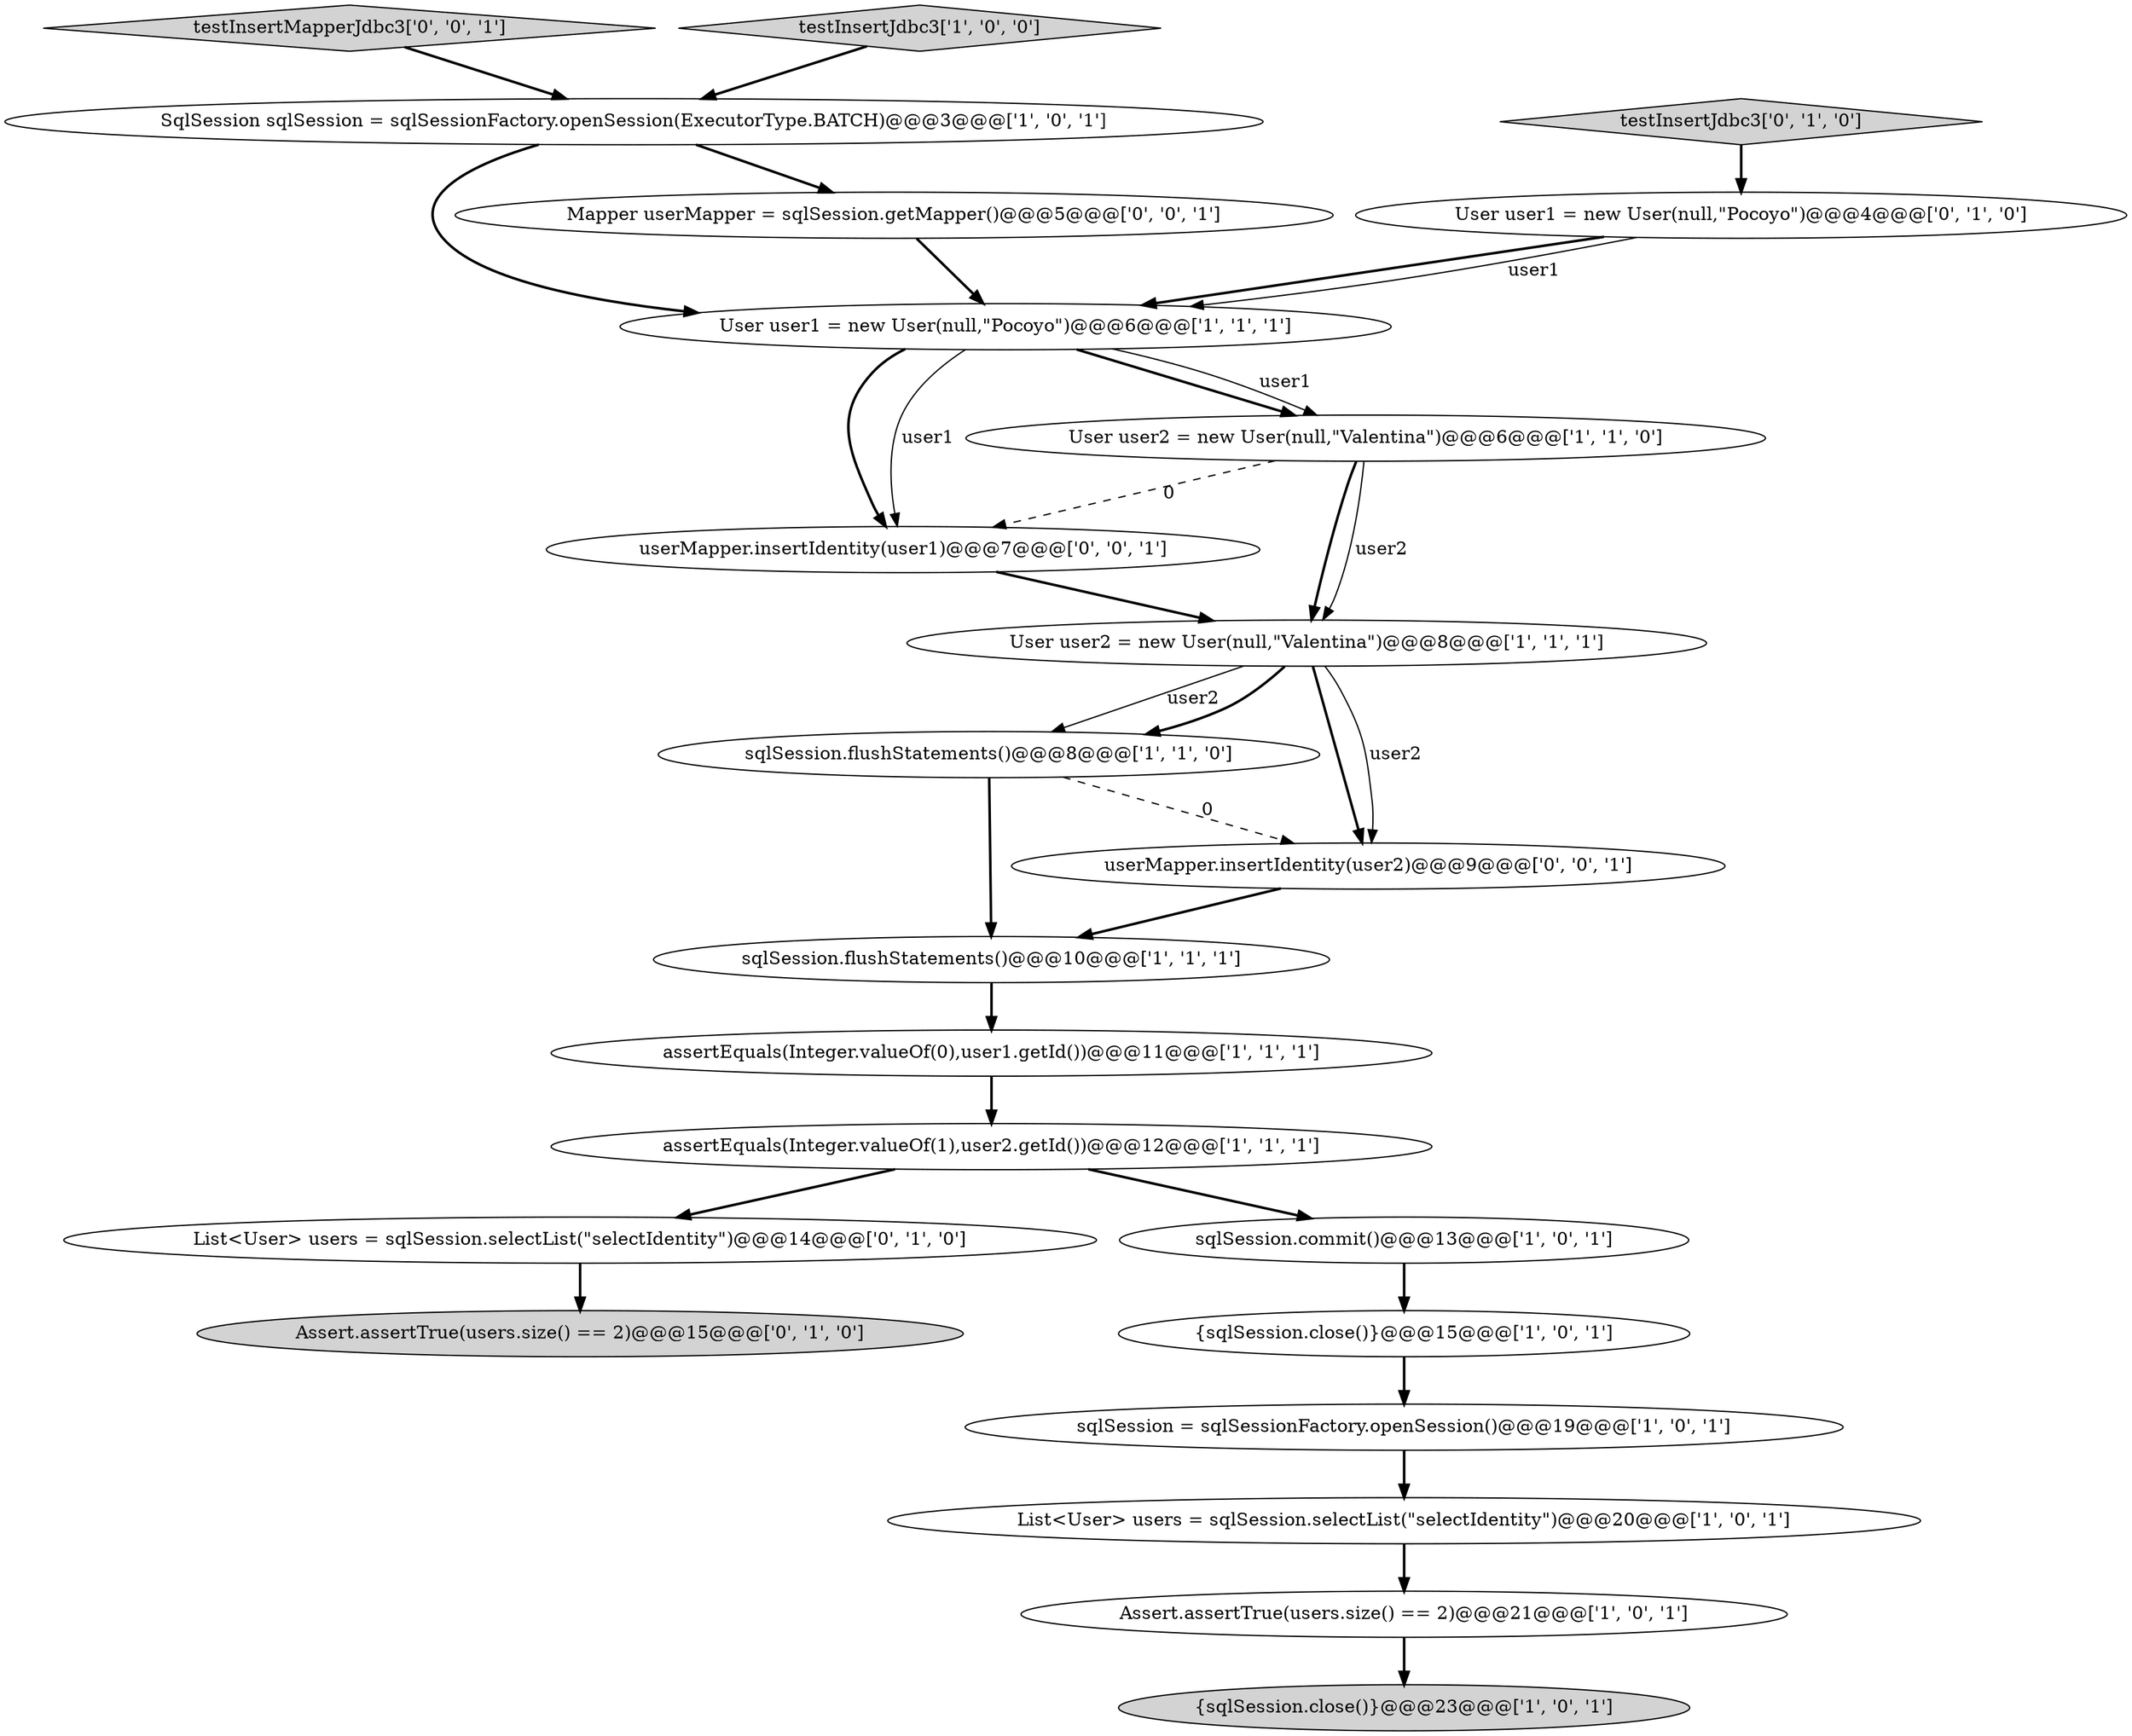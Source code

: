 digraph {
1 [style = filled, label = "sqlSession.flushStatements()@@@8@@@['1', '1', '0']", fillcolor = white, shape = ellipse image = "AAA0AAABBB1BBB"];
9 [style = filled, label = "{sqlSession.close()}@@@23@@@['1', '0', '1']", fillcolor = lightgray, shape = ellipse image = "AAA0AAABBB1BBB"];
4 [style = filled, label = "List<User> users = sqlSession.selectList(\"selectIdentity\")@@@20@@@['1', '0', '1']", fillcolor = white, shape = ellipse image = "AAA0AAABBB1BBB"];
16 [style = filled, label = "testInsertJdbc3['0', '1', '0']", fillcolor = lightgray, shape = diamond image = "AAA0AAABBB2BBB"];
11 [style = filled, label = "assertEquals(Integer.valueOf(0),user1.getId())@@@11@@@['1', '1', '1']", fillcolor = white, shape = ellipse image = "AAA0AAABBB1BBB"];
2 [style = filled, label = "sqlSession = sqlSessionFactory.openSession()@@@19@@@['1', '0', '1']", fillcolor = white, shape = ellipse image = "AAA0AAABBB1BBB"];
22 [style = filled, label = "userMapper.insertIdentity(user1)@@@7@@@['0', '0', '1']", fillcolor = white, shape = ellipse image = "AAA0AAABBB3BBB"];
5 [style = filled, label = "assertEquals(Integer.valueOf(1),user2.getId())@@@12@@@['1', '1', '1']", fillcolor = white, shape = ellipse image = "AAA0AAABBB1BBB"];
14 [style = filled, label = "User user1 = new User(null,\"Pocoyo\")@@@6@@@['1', '1', '1']", fillcolor = white, shape = ellipse image = "AAA0AAABBB1BBB"];
17 [style = filled, label = "Assert.assertTrue(users.size() == 2)@@@15@@@['0', '1', '0']", fillcolor = lightgray, shape = ellipse image = "AAA0AAABBB2BBB"];
21 [style = filled, label = "testInsertMapperJdbc3['0', '0', '1']", fillcolor = lightgray, shape = diamond image = "AAA0AAABBB3BBB"];
3 [style = filled, label = "sqlSession.flushStatements()@@@10@@@['1', '1', '1']", fillcolor = white, shape = ellipse image = "AAA0AAABBB1BBB"];
18 [style = filled, label = "List<User> users = sqlSession.selectList(\"selectIdentity\")@@@14@@@['0', '1', '0']", fillcolor = white, shape = ellipse image = "AAA0AAABBB2BBB"];
13 [style = filled, label = "testInsertJdbc3['1', '0', '0']", fillcolor = lightgray, shape = diamond image = "AAA0AAABBB1BBB"];
19 [style = filled, label = "Mapper userMapper = sqlSession.getMapper()@@@5@@@['0', '0', '1']", fillcolor = white, shape = ellipse image = "AAA0AAABBB3BBB"];
7 [style = filled, label = "User user2 = new User(null,\"Valentina\")@@@6@@@['1', '1', '0']", fillcolor = white, shape = ellipse image = "AAA0AAABBB1BBB"];
8 [style = filled, label = "sqlSession.commit()@@@13@@@['1', '0', '1']", fillcolor = white, shape = ellipse image = "AAA0AAABBB1BBB"];
20 [style = filled, label = "userMapper.insertIdentity(user2)@@@9@@@['0', '0', '1']", fillcolor = white, shape = ellipse image = "AAA0AAABBB3BBB"];
6 [style = filled, label = "SqlSession sqlSession = sqlSessionFactory.openSession(ExecutorType.BATCH)@@@3@@@['1', '0', '1']", fillcolor = white, shape = ellipse image = "AAA0AAABBB1BBB"];
10 [style = filled, label = "User user2 = new User(null,\"Valentina\")@@@8@@@['1', '1', '1']", fillcolor = white, shape = ellipse image = "AAA0AAABBB1BBB"];
0 [style = filled, label = "Assert.assertTrue(users.size() == 2)@@@21@@@['1', '0', '1']", fillcolor = white, shape = ellipse image = "AAA0AAABBB1BBB"];
12 [style = filled, label = "{sqlSession.close()}@@@15@@@['1', '0', '1']", fillcolor = white, shape = ellipse image = "AAA0AAABBB1BBB"];
15 [style = filled, label = "User user1 = new User(null,\"Pocoyo\")@@@4@@@['0', '1', '0']", fillcolor = white, shape = ellipse image = "AAA0AAABBB2BBB"];
16->15 [style = bold, label=""];
5->8 [style = bold, label=""];
0->9 [style = bold, label=""];
10->20 [style = bold, label=""];
15->14 [style = bold, label=""];
21->6 [style = bold, label=""];
7->10 [style = bold, label=""];
10->1 [style = solid, label="user2"];
7->10 [style = solid, label="user2"];
14->22 [style = bold, label=""];
1->3 [style = bold, label=""];
3->11 [style = bold, label=""];
18->17 [style = bold, label=""];
5->18 [style = bold, label=""];
6->19 [style = bold, label=""];
20->3 [style = bold, label=""];
2->4 [style = bold, label=""];
4->0 [style = bold, label=""];
14->7 [style = bold, label=""];
14->22 [style = solid, label="user1"];
1->20 [style = dashed, label="0"];
6->14 [style = bold, label=""];
14->7 [style = solid, label="user1"];
11->5 [style = bold, label=""];
12->2 [style = bold, label=""];
19->14 [style = bold, label=""];
15->14 [style = solid, label="user1"];
22->10 [style = bold, label=""];
10->20 [style = solid, label="user2"];
13->6 [style = bold, label=""];
10->1 [style = bold, label=""];
7->22 [style = dashed, label="0"];
8->12 [style = bold, label=""];
}
